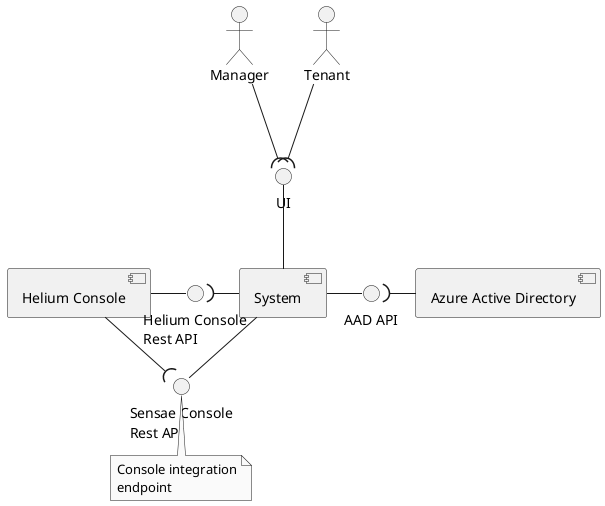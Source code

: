 @startuml logical-view-level1

skinparam Monochrome true
skinparam sequenceMessageAlign center
skinparam componentStyle uml2
skinparam packageStyle rectangle


[System] as S
[Helium Console] as HC
[Azure Active Directory] as AAD

() "UI" as UI
() "Helium Console\nRest API" as OUT_ENDPOINT
() "Sensae Console\nRest API" as IN_ENDPOINT
note bottom: Console integration\nendpoint

() "AAD API" as AUTH_ENDPOINT

actor "Manager" as Client
actor "Tenant" as Tenant

Client --( UI
Tenant --( UI

UI -- S
S -- IN_ENDPOINT
HC - OUT_ENDPOINT
S - AUTH_ENDPOINT

IN_ENDPOINT )- HC
OUT_ENDPOINT )- S
AUTH_ENDPOINT )- AAD

@enduml
